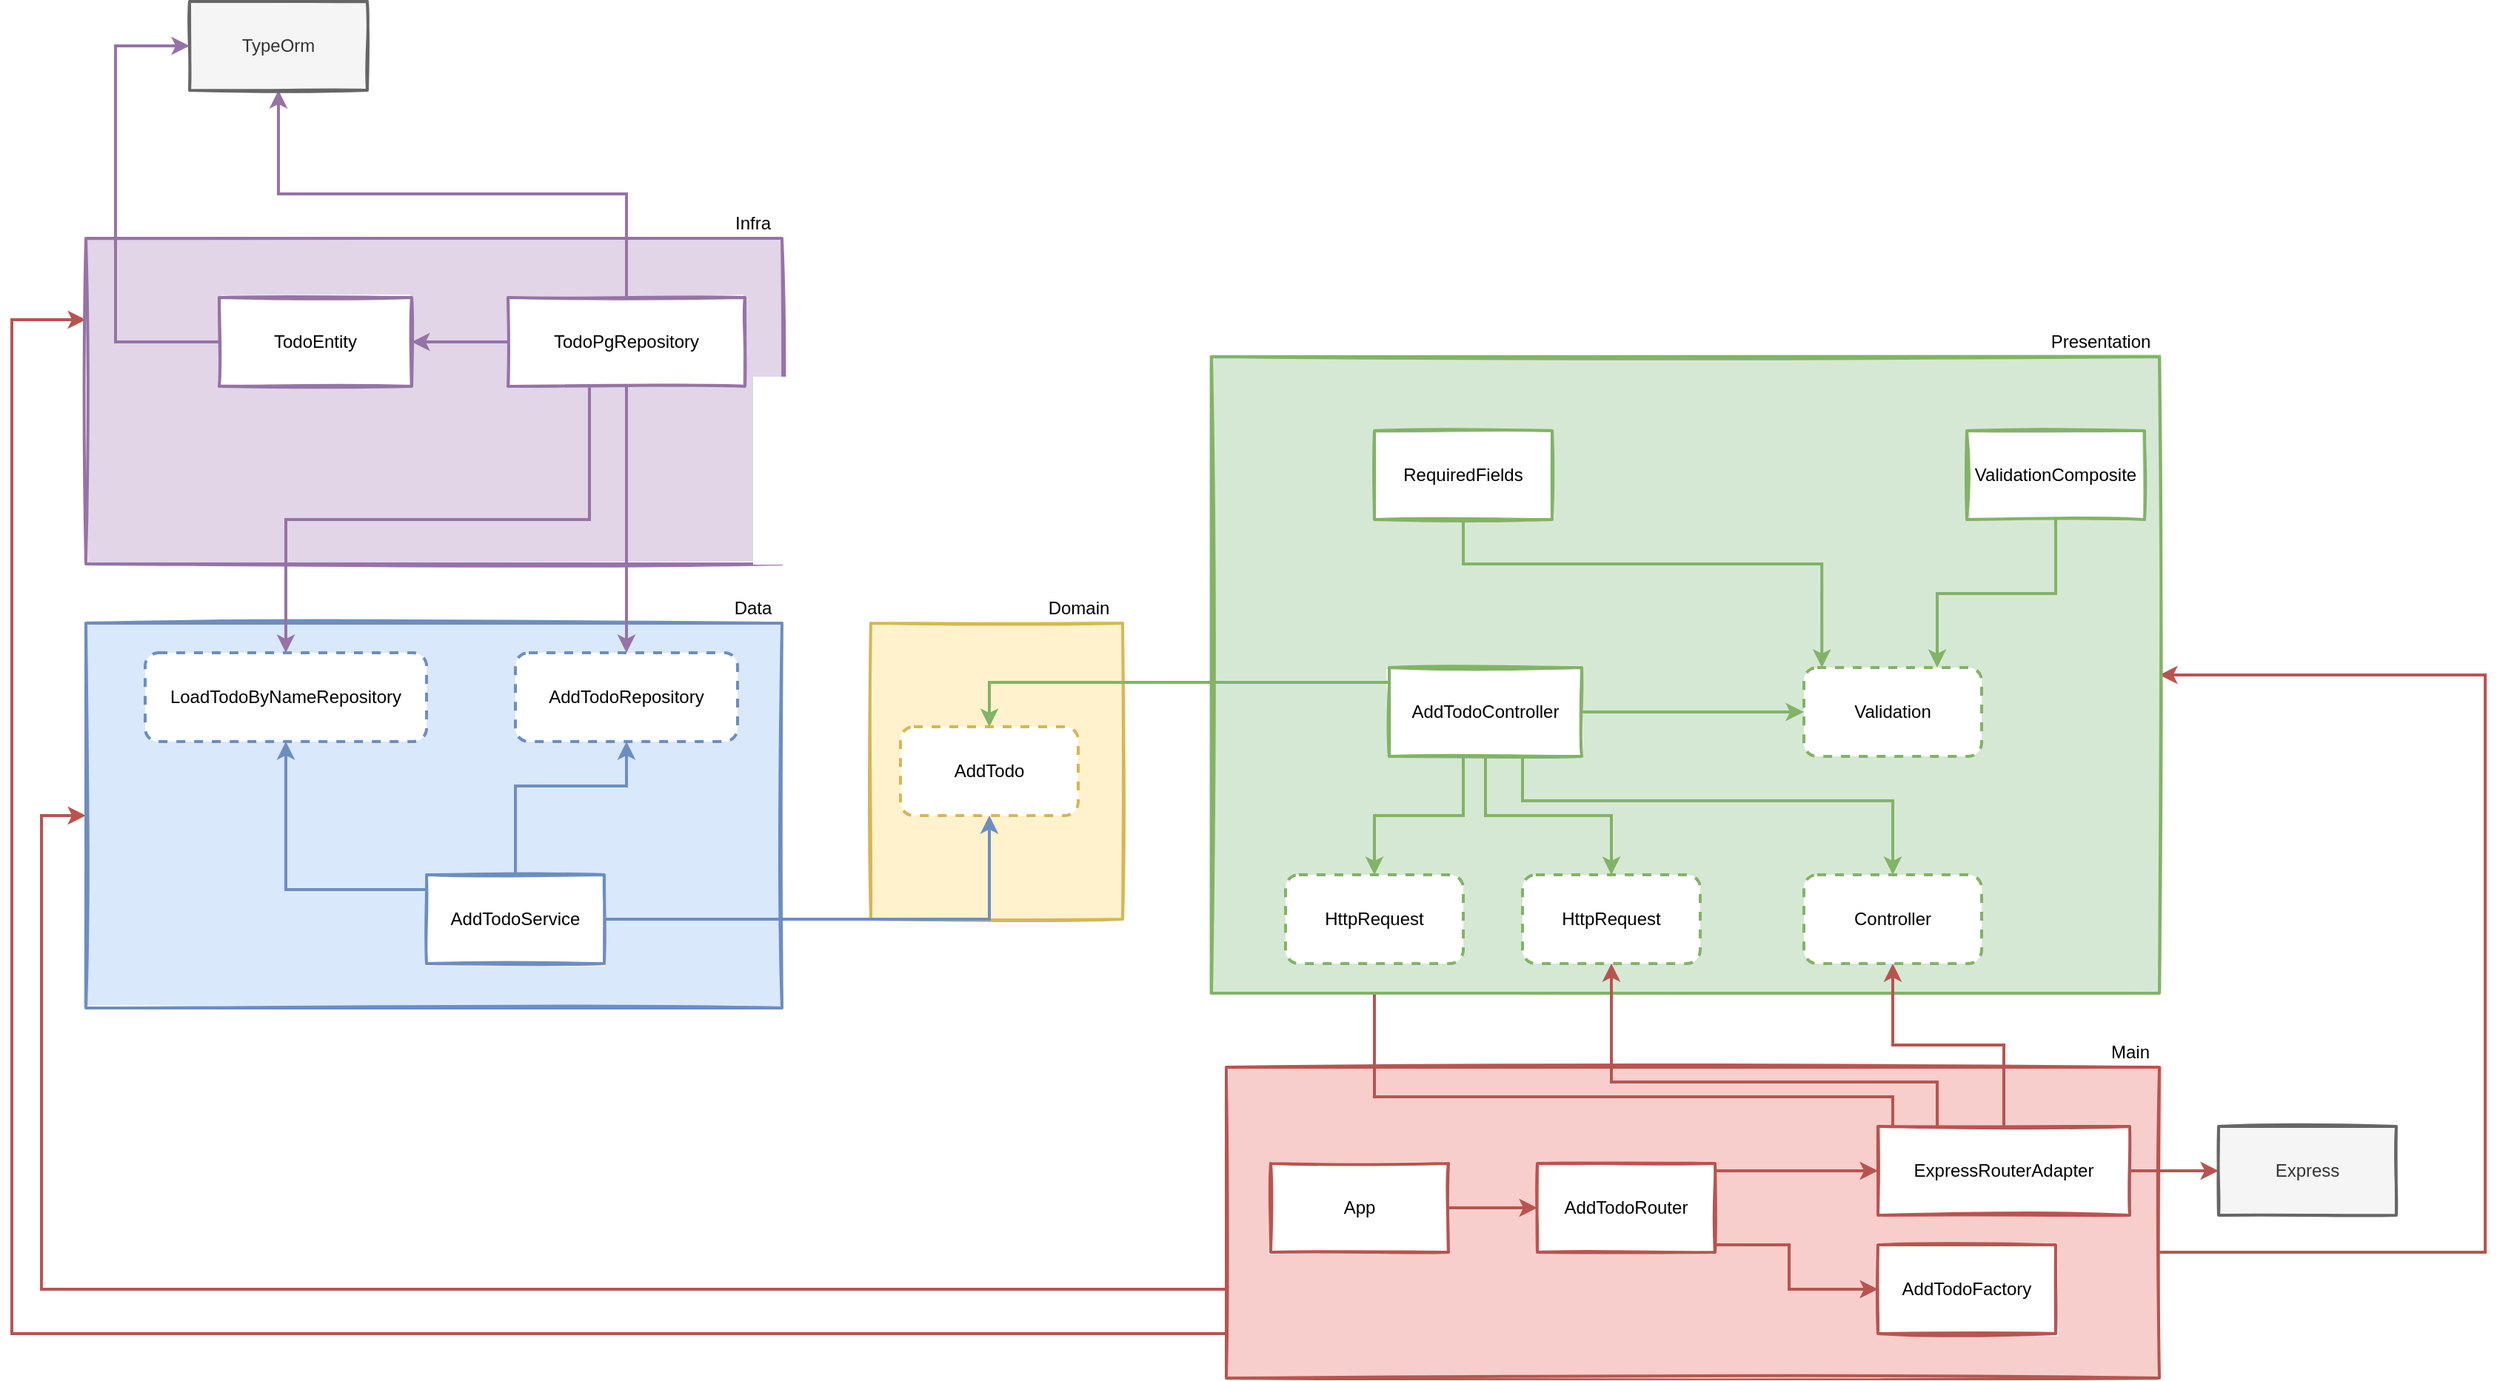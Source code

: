 <mxfile version="12.2.4" pages="1"><diagram id="0gVaaJ1LsQKX9ywpsDqI" name="Page-1"><mxGraphModel dx="1586" dy="1726" grid="1" gridSize="10" guides="1" tooltips="1" connect="1" arrows="1" fold="1" page="1" pageScale="1" pageWidth="827" pageHeight="1169" math="0" shadow="0"><root><mxCell id="0"/><mxCell id="1" parent="0"/><mxCell id="133" style="edgeStyle=orthogonalEdgeStyle;rounded=0;orthogonalLoop=1;jettySize=auto;html=1;entryX=1;entryY=0.5;entryDx=0;entryDy=0;strokeWidth=2;fillColor=#f8cecc;strokeColor=#b85450;" parent="1" source="137" target="148" edge="1"><mxGeometry relative="1" as="geometry"><Array as="points"><mxPoint x="1070" y="805"/><mxPoint x="1070" y="415"/></Array></mxGeometry></mxCell><mxCell id="135" style="edgeStyle=orthogonalEdgeStyle;rounded=0;orthogonalLoop=1;jettySize=auto;html=1;entryX=0;entryY=0.5;entryDx=0;entryDy=0;strokeWidth=2;fillColor=#f8cecc;strokeColor=#b85450;" parent="1" source="137" target="165" edge="1"><mxGeometry relative="1" as="geometry"><Array as="points"><mxPoint x="-580" y="830"/><mxPoint x="-580" y="510"/></Array></mxGeometry></mxCell><mxCell id="136" style="edgeStyle=orthogonalEdgeStyle;rounded=0;orthogonalLoop=1;jettySize=auto;html=1;entryX=0;entryY=0.25;entryDx=0;entryDy=0;strokeWidth=2;fillColor=#f8cecc;strokeColor=#b85450;" parent="1" source="137" target="175" edge="1"><mxGeometry relative="1" as="geometry"><Array as="points"><mxPoint x="-600" y="860"/><mxPoint x="-600" y="175"/></Array></mxGeometry></mxCell><mxCell id="137" value="" style="rounded=0;whiteSpace=wrap;html=1;fillColor=#f8cecc;strokeColor=#b85450;strokeWidth=2;sketch=1;fillStyle=solid;shadow=0;" parent="1" vertex="1"><mxGeometry x="220" y="680" width="630" height="210" as="geometry"/></mxCell><mxCell id="138" value="" style="edgeStyle=orthogonalEdgeStyle;rounded=0;orthogonalLoop=1;jettySize=auto;html=1;strokeWidth=2;fillColor=#f8cecc;strokeColor=#b85450;" parent="1" source="139" target="142" edge="1"><mxGeometry relative="1" as="geometry"/></mxCell><mxCell id="139" value="App" style="rounded=0;whiteSpace=wrap;html=1;sketch=1;strokeWidth=2;strokeColor=#b85450;fillColor=#FFFFFF;" parent="1" vertex="1"><mxGeometry x="250" y="745" width="120" height="60" as="geometry"/></mxCell><mxCell id="140" value="" style="edgeStyle=orthogonalEdgeStyle;rounded=0;orthogonalLoop=1;jettySize=auto;html=1;strokeWidth=2;fillColor=#f8cecc;strokeColor=#b85450;" parent="1" source="142" target="145" edge="1"><mxGeometry relative="1" as="geometry"><Array as="points"><mxPoint x="630" y="750"/><mxPoint x="630" y="750"/></Array></mxGeometry></mxCell><mxCell id="141" style="edgeStyle=orthogonalEdgeStyle;rounded=0;orthogonalLoop=1;jettySize=auto;html=1;entryX=0;entryY=0.5;entryDx=0;entryDy=0;strokeWidth=2;fillColor=#f8cecc;strokeColor=#b85450;" parent="1" source="142" target="146" edge="1"><mxGeometry relative="1" as="geometry"><Array as="points"><mxPoint x="600" y="800"/><mxPoint x="600" y="830"/></Array></mxGeometry></mxCell><mxCell id="142" value="AddTodoRouter" style="rounded=0;whiteSpace=wrap;html=1;sketch=1;strokeWidth=2;strokeColor=#b85450;fillColor=#FFFFFF;shadow=0;glass=0;" parent="1" vertex="1"><mxGeometry x="430" y="745" width="120" height="60" as="geometry"/></mxCell><mxCell id="143" style="edgeStyle=orthogonalEdgeStyle;rounded=0;orthogonalLoop=1;jettySize=auto;html=1;strokeWidth=2;fillColor=#f8cecc;strokeColor=#b85450;" parent="1" source="145" target="154" edge="1"><mxGeometry relative="1" as="geometry"><Array as="points"><mxPoint x="670" y="700"/><mxPoint x="320" y="700"/></Array></mxGeometry></mxCell><mxCell id="144" style="edgeStyle=orthogonalEdgeStyle;rounded=0;orthogonalLoop=1;jettySize=auto;html=1;entryX=0;entryY=0.5;entryDx=0;entryDy=0;strokeWidth=2;fillColor=#f8cecc;strokeColor=#b85450;" parent="1" source="145" target="159" edge="1"><mxGeometry relative="1" as="geometry"/></mxCell><mxCell id="145" value="ExpressRouterAdapter" style="rounded=0;whiteSpace=wrap;html=1;sketch=1;strokeWidth=2;strokeColor=#b85450;fillColor=#FFFFFF;shadow=0;glass=0;" parent="1" vertex="1"><mxGeometry x="660" y="720" width="170" height="60" as="geometry"/></mxCell><mxCell id="146" value="AddTodoFactory" style="rounded=0;whiteSpace=wrap;html=1;shadow=0;glass=0;sketch=1;strokeWidth=2;strokeColor=#b85450;fillColor=#FFFFFF;" parent="1" vertex="1"><mxGeometry x="660" y="800" width="120" height="60" as="geometry"/></mxCell><mxCell id="147" value="Main" style="text;html=1;align=center;verticalAlign=middle;resizable=0;points=[];autosize=1;" parent="1" vertex="1"><mxGeometry x="810" y="660" width="40" height="20" as="geometry"/></mxCell><mxCell id="148" value="" style="rounded=0;whiteSpace=wrap;html=1;shadow=0;glass=0;sketch=1;strokeWidth=2;fillColor=#d5e8d4;strokeColor=#82b366;fillStyle=solid;" parent="1" vertex="1"><mxGeometry x="210" y="200" width="640" height="430" as="geometry"/></mxCell><mxCell id="149" value="" style="edgeStyle=orthogonalEdgeStyle;rounded=0;orthogonalLoop=1;jettySize=auto;html=1;strokeWidth=2;fillColor=#d5e8d4;strokeColor=#82b366;" parent="1" source="153" target="154" edge="1"><mxGeometry relative="1" as="geometry"><Array as="points"><mxPoint x="380" y="510"/><mxPoint x="320" y="510"/></Array></mxGeometry></mxCell><mxCell id="150" style="edgeStyle=orthogonalEdgeStyle;rounded=0;orthogonalLoop=1;jettySize=auto;html=1;entryX=0.5;entryY=0;entryDx=0;entryDy=0;strokeWidth=2;fillColor=#d5e8d4;strokeColor=#82b366;" parent="1" source="153" target="155" edge="1"><mxGeometry relative="1" as="geometry"/></mxCell><mxCell id="151" style="edgeStyle=orthogonalEdgeStyle;rounded=0;orthogonalLoop=1;jettySize=auto;html=1;strokeWidth=2;fillColor=#d5e8d4;strokeColor=#82b366;" parent="1" source="153" target="156" edge="1"><mxGeometry relative="1" as="geometry"><Array as="points"><mxPoint x="420" y="500"/><mxPoint x="670" y="500"/></Array></mxGeometry></mxCell><mxCell id="152" style="edgeStyle=orthogonalEdgeStyle;rounded=0;orthogonalLoop=1;jettySize=auto;html=1;strokeWidth=2;fillColor=#d5e8d4;strokeColor=#82b366;" parent="1" source="153" target="187" edge="1"><mxGeometry relative="1" as="geometry"/></mxCell><mxCell id="153" value="AddTodoController" style="rounded=0;whiteSpace=wrap;html=1;shadow=0;glass=0;sketch=1;strokeWidth=2;strokeColor=#82b366;fillColor=#FFFFFF;" parent="1" vertex="1"><mxGeometry x="330" y="410" width="130" height="60" as="geometry"/></mxCell><mxCell id="154" value="HttpRequest" style="rounded=1;whiteSpace=wrap;html=1;shadow=0;glass=0;sketch=0;strokeWidth=2;strokeColor=#82b366;fillColor=#FFFFFF;dashed=1;" parent="1" vertex="1"><mxGeometry x="260" y="550" width="120" height="60" as="geometry"/></mxCell><mxCell id="155" value="HttpRequest" style="rounded=1;whiteSpace=wrap;html=1;shadow=0;glass=0;sketch=0;strokeWidth=2;strokeColor=#82b366;fillColor=#FFFFFF;dashed=1;" parent="1" vertex="1"><mxGeometry x="420" y="550" width="120" height="60" as="geometry"/></mxCell><mxCell id="156" value="Controller" style="rounded=1;whiteSpace=wrap;html=1;shadow=0;glass=0;sketch=0;strokeWidth=2;strokeColor=#82b366;fillColor=#FFFFFF;dashed=1;" parent="1" vertex="1"><mxGeometry x="610" y="550" width="120" height="60" as="geometry"/></mxCell><mxCell id="157" style="edgeStyle=orthogonalEdgeStyle;rounded=0;orthogonalLoop=1;jettySize=auto;html=1;strokeWidth=2;fillColor=#f8cecc;strokeColor=#b85450;" parent="1" source="145" target="155" edge="1"><mxGeometry relative="1" as="geometry"><Array as="points"><mxPoint x="700" y="690"/><mxPoint x="480" y="690"/></Array></mxGeometry></mxCell><mxCell id="158" style="edgeStyle=orthogonalEdgeStyle;rounded=0;orthogonalLoop=1;jettySize=auto;html=1;strokeWidth=2;fillColor=#f8cecc;strokeColor=#b85450;" parent="1" source="145" target="156" edge="1"><mxGeometry relative="1" as="geometry"/></mxCell><mxCell id="159" value="Express" style="rounded=0;whiteSpace=wrap;html=1;sketch=1;strokeWidth=2;strokeColor=#666666;fillColor=#f5f5f5;shadow=0;glass=0;fontColor=#333333;fillStyle=solid;" parent="1" vertex="1"><mxGeometry x="890" y="720" width="120" height="60" as="geometry"/></mxCell><mxCell id="160" value="" style="rounded=0;whiteSpace=wrap;html=1;shadow=0;glass=0;sketch=1;strokeWidth=2;fillColor=#fff2cc;strokeColor=#d6b656;fillStyle=solid;" parent="1" vertex="1"><mxGeometry x="-20" y="380" width="170" height="200" as="geometry"/></mxCell><mxCell id="161" value="AddTodo" style="rounded=1;whiteSpace=wrap;html=1;shadow=0;glass=0;sketch=0;strokeWidth=2;strokeColor=#d6b656;fillColor=#FFFFFF;dashed=1;" parent="1" vertex="1"><mxGeometry y="450" width="120" height="60" as="geometry"/></mxCell><mxCell id="162" style="edgeStyle=orthogonalEdgeStyle;rounded=0;orthogonalLoop=1;jettySize=auto;html=1;entryX=0.5;entryY=0;entryDx=0;entryDy=0;strokeWidth=2;fillColor=#d5e8d4;strokeColor=#82b366;" parent="1" source="153" target="161" edge="1"><mxGeometry relative="1" as="geometry"><Array as="points"><mxPoint x="60" y="420"/></Array></mxGeometry></mxCell><mxCell id="163" value="Domain" style="text;html=1;align=center;verticalAlign=middle;resizable=0;points=[];autosize=1;" parent="1" vertex="1"><mxGeometry x="90" y="360" width="60" height="20" as="geometry"/></mxCell><mxCell id="164" value="Presentation" style="text;html=1;align=center;verticalAlign=middle;resizable=0;points=[];autosize=1;" parent="1" vertex="1"><mxGeometry x="770" y="180" width="80" height="20" as="geometry"/></mxCell><mxCell id="165" value="" style="rounded=0;whiteSpace=wrap;html=1;shadow=0;glass=0;sketch=1;strokeWidth=2;fillColor=#dae8fc;strokeColor=#6c8ebf;fillStyle=solid;" parent="1" vertex="1"><mxGeometry x="-550" y="380" width="470" height="260" as="geometry"/></mxCell><mxCell id="166" style="edgeStyle=orthogonalEdgeStyle;rounded=0;orthogonalLoop=1;jettySize=auto;html=1;strokeWidth=2;fillColor=#dae8fc;strokeColor=#6c8ebf;" parent="1" source="170" target="161" edge="1"><mxGeometry relative="1" as="geometry"><Array as="points"><mxPoint x="60" y="580"/></Array></mxGeometry></mxCell><mxCell id="167" style="edgeStyle=orthogonalEdgeStyle;rounded=0;orthogonalLoop=1;jettySize=auto;html=1;strokeWidth=2;fillColor=#dae8fc;strokeColor=#6c8ebf;" parent="1" source="170" target="172" edge="1"><mxGeometry relative="1" as="geometry"><Array as="points"><mxPoint x="-260" y="490"/><mxPoint x="-185" y="490"/></Array></mxGeometry></mxCell><mxCell id="169" style="edgeStyle=orthogonalEdgeStyle;rounded=0;orthogonalLoop=1;jettySize=auto;html=1;entryX=0.5;entryY=1;entryDx=0;entryDy=0;strokeWidth=2;fillColor=#dae8fc;strokeColor=#6c8ebf;" parent="1" source="170" target="173" edge="1"><mxGeometry relative="1" as="geometry"><Array as="points"><mxPoint x="-415" y="560"/></Array></mxGeometry></mxCell><mxCell id="170" value="AddTodoService" style="rounded=0;whiteSpace=wrap;html=1;shadow=0;glass=0;sketch=1;strokeWidth=2;strokeColor=#6c8ebf;fillColor=#FFFFFF;" parent="1" vertex="1"><mxGeometry x="-320" y="550" width="120" height="60" as="geometry"/></mxCell><mxCell id="172" value="AddTodoRepository" style="rounded=1;whiteSpace=wrap;html=1;shadow=0;glass=0;sketch=0;strokeWidth=2;strokeColor=#6c8ebf;fillColor=#FFFFFF;dashed=1;" parent="1" vertex="1"><mxGeometry x="-260" y="400" width="150" height="60" as="geometry"/></mxCell><mxCell id="173" value="LoadTodoByNameRepository" style="rounded=1;whiteSpace=wrap;html=1;shadow=0;glass=0;sketch=0;strokeWidth=2;strokeColor=#6c8ebf;fillColor=#FFFFFF;dashed=1;" parent="1" vertex="1"><mxGeometry x="-510" y="400" width="190" height="60" as="geometry"/></mxCell><mxCell id="174" value="Data" style="text;html=1;align=center;verticalAlign=middle;resizable=0;points=[];autosize=1;" parent="1" vertex="1"><mxGeometry x="-120" y="360" width="40" height="20" as="geometry"/></mxCell><mxCell id="175" value="" style="rounded=0;whiteSpace=wrap;html=1;shadow=0;glass=0;sketch=1;strokeWidth=2;fillColor=#e1d5e7;strokeColor=#9673a6;fillStyle=solid;" parent="1" vertex="1"><mxGeometry x="-550" y="120" width="470" height="220" as="geometry"/></mxCell><mxCell id="179" style="edgeStyle=orthogonalEdgeStyle;rounded=0;orthogonalLoop=1;jettySize=auto;html=1;strokeWidth=2;fillColor=#e1d5e7;strokeColor=#9673a6;" parent="1" source="183" target="172" edge="1"><mxGeometry relative="1" as="geometry"><Array as="points"><mxPoint x="-180" y="180"/></Array></mxGeometry></mxCell><mxCell id="180" style="edgeStyle=orthogonalEdgeStyle;rounded=0;orthogonalLoop=1;jettySize=auto;html=1;strokeWidth=2;fillColor=#e1d5e7;strokeColor=#9673a6;" parent="1" source="183" target="173" edge="1"><mxGeometry relative="1" as="geometry"><Array as="points"><mxPoint x="-210" y="310"/><mxPoint x="-415" y="310"/></Array></mxGeometry></mxCell><mxCell id="181" style="edgeStyle=orthogonalEdgeStyle;rounded=0;orthogonalLoop=1;jettySize=auto;html=1;entryX=0.5;entryY=1;entryDx=0;entryDy=0;strokeWidth=2;fillColor=#e1d5e7;strokeColor=#9673a6;" parent="1" source="183" target="185" edge="1"><mxGeometry relative="1" as="geometry"><Array as="points"><mxPoint x="-185" y="90"/><mxPoint x="-420" y="90"/></Array></mxGeometry></mxCell><mxCell id="182" style="edgeStyle=orthogonalEdgeStyle;rounded=0;orthogonalLoop=1;jettySize=auto;html=1;strokeWidth=2;fillColor=#e1d5e7;strokeColor=#9673a6;" parent="1" source="183" target="197" edge="1"><mxGeometry relative="1" as="geometry"><Array as="points"><mxPoint x="-390" y="190"/><mxPoint x="-390" y="190"/></Array></mxGeometry></mxCell><mxCell id="183" value="TodoPgRepository" style="rounded=0;whiteSpace=wrap;html=1;shadow=0;glass=0;sketch=1;strokeWidth=2;strokeColor=#9673a6;fillColor=#FFFFFF;" parent="1" vertex="1"><mxGeometry x="-265" y="160" width="160" height="60" as="geometry"/></mxCell><mxCell id="185" value="TypeOrm" style="rounded=0;whiteSpace=wrap;html=1;shadow=0;glass=0;sketch=1;strokeWidth=2;fillColor=#f5f5f5;strokeColor=#666666;fontColor=#333333;fillStyle=solid;" parent="1" vertex="1"><mxGeometry x="-480" y="-40" width="120" height="60" as="geometry"/></mxCell><mxCell id="186" value="Infra" style="text;html=1;align=center;verticalAlign=middle;resizable=0;points=[];autosize=1;" parent="1" vertex="1"><mxGeometry x="-120" y="100" width="40" height="20" as="geometry"/></mxCell><mxCell id="187" value="Validation" style="rounded=1;whiteSpace=wrap;html=1;shadow=0;glass=0;sketch=0;strokeWidth=2;strokeColor=#82b366;fillColor=#FFFFFF;dashed=1;" parent="1" vertex="1"><mxGeometry x="610" y="410" width="120" height="60" as="geometry"/></mxCell><mxCell id="188" style="edgeStyle=orthogonalEdgeStyle;rounded=0;orthogonalLoop=1;jettySize=auto;html=1;entryX=0.101;entryY=-0.001;entryDx=0;entryDy=0;entryPerimeter=0;fillColor=#d5e8d4;strokeColor=#82b366;strokeWidth=2;" parent="1" source="189" target="187" edge="1"><mxGeometry relative="1" as="geometry"><Array as="points"><mxPoint x="380" y="340"/><mxPoint x="622" y="340"/></Array></mxGeometry></mxCell><mxCell id="189" value="RequiredFields" style="rounded=0;whiteSpace=wrap;html=1;shadow=0;glass=0;sketch=1;strokeWidth=2;strokeColor=#82b366;fillColor=#FFFFFF;" parent="1" vertex="1"><mxGeometry x="320" y="250" width="120" height="60" as="geometry"/></mxCell><mxCell id="190" style="edgeStyle=orthogonalEdgeStyle;rounded=0;orthogonalLoop=1;jettySize=auto;html=1;entryX=0.75;entryY=0;entryDx=0;entryDy=0;strokeWidth=2;fillColor=#d5e8d4;strokeColor=#82b366;" parent="1" source="191" target="187" edge="1"><mxGeometry relative="1" as="geometry"/></mxCell><mxCell id="191" value="ValidationComposite" style="rounded=0;whiteSpace=wrap;html=1;shadow=0;glass=0;sketch=1;strokeWidth=2;strokeColor=#82b366;fillColor=#FFFFFF;" parent="1" vertex="1"><mxGeometry x="720" y="250" width="120" height="60" as="geometry"/></mxCell><mxCell id="196" style="edgeStyle=orthogonalEdgeStyle;rounded=0;orthogonalLoop=1;jettySize=auto;html=1;entryX=0;entryY=0.5;entryDx=0;entryDy=0;strokeWidth=2;fillColor=#e1d5e7;strokeColor=#9673a6;" parent="1" source="197" target="185" edge="1"><mxGeometry relative="1" as="geometry"><Array as="points"><mxPoint x="-530" y="190"/><mxPoint x="-530" y="-10"/></Array></mxGeometry></mxCell><mxCell id="197" value="TodoEntity" style="rounded=0;whiteSpace=wrap;html=1;shadow=0;glass=0;sketch=1;strokeWidth=2;strokeColor=#9673a6;fillColor=#FFFFFF;" parent="1" vertex="1"><mxGeometry x="-460" y="160" width="130" height="60" as="geometry"/></mxCell></root></mxGraphModel></diagram></mxfile>
